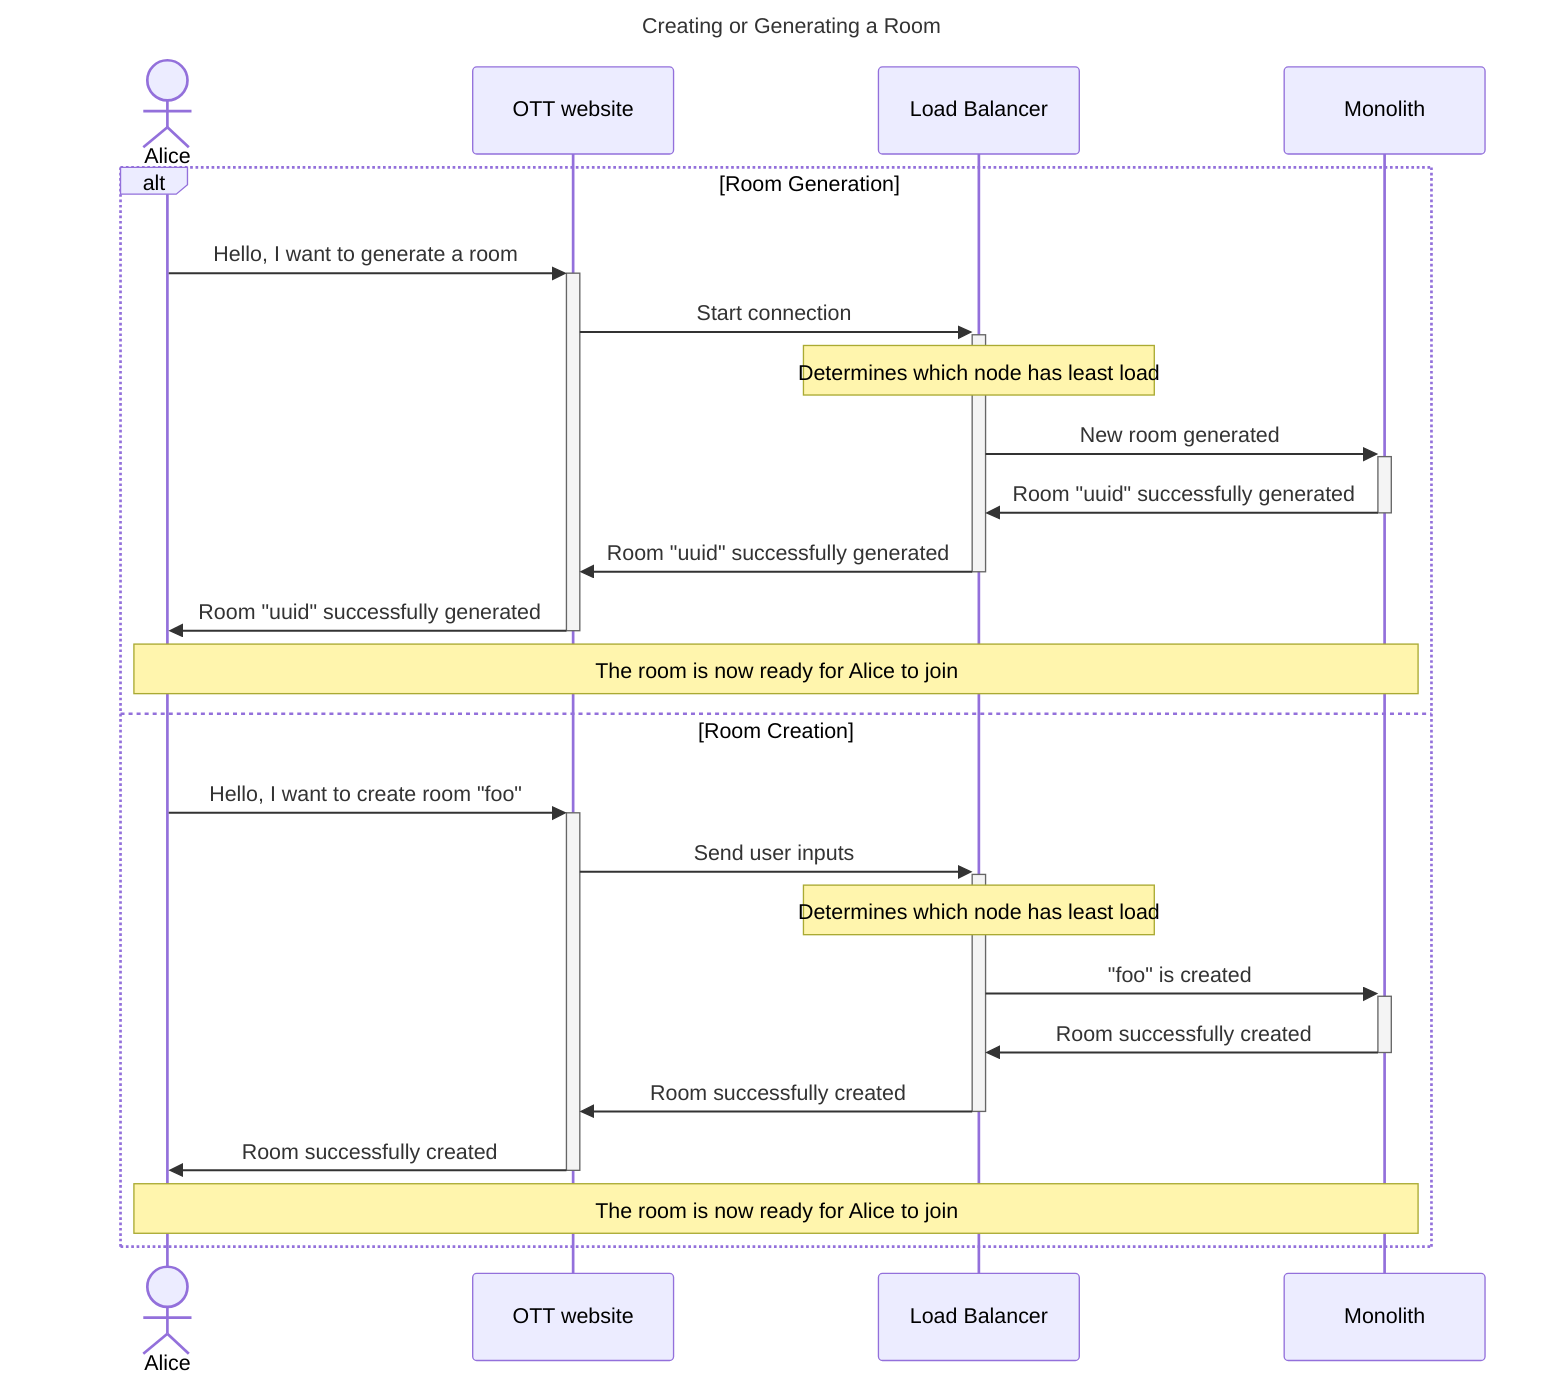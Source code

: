 ---
title: Creating or Generating a Room
---
sequenceDiagram
    actor Alice
    participant OTT as OTT website
    participant L as Load Balancer
    participant N as Monolith
    alt Room Generation
    Alice->>+OTT: Hello, I want to generate a room
    OTT->>+L: Start connection
    Note over L: Determines which node has least load
    L->>+N: New room generated
    N->>-L: Room "uuid" successfully generated
    L->>-OTT: Room "uuid" successfully generated
    OTT->>-Alice: Room "uuid" successfully generated
    Note over Alice,N: The room is now ready for Alice to join
    else Room Creation
    Alice->>+OTT: Hello, I want to create room "foo"
    OTT->>+L: Send user inputs
    Note over L: Determines which node has least load
    L->>+N: "foo" is created
    N->>-L: Room successfully created
    L->>-OTT: Room successfully created
    OTT->>-Alice: Room successfully created
    Note over Alice,N: The room is now ready for Alice to join
    end